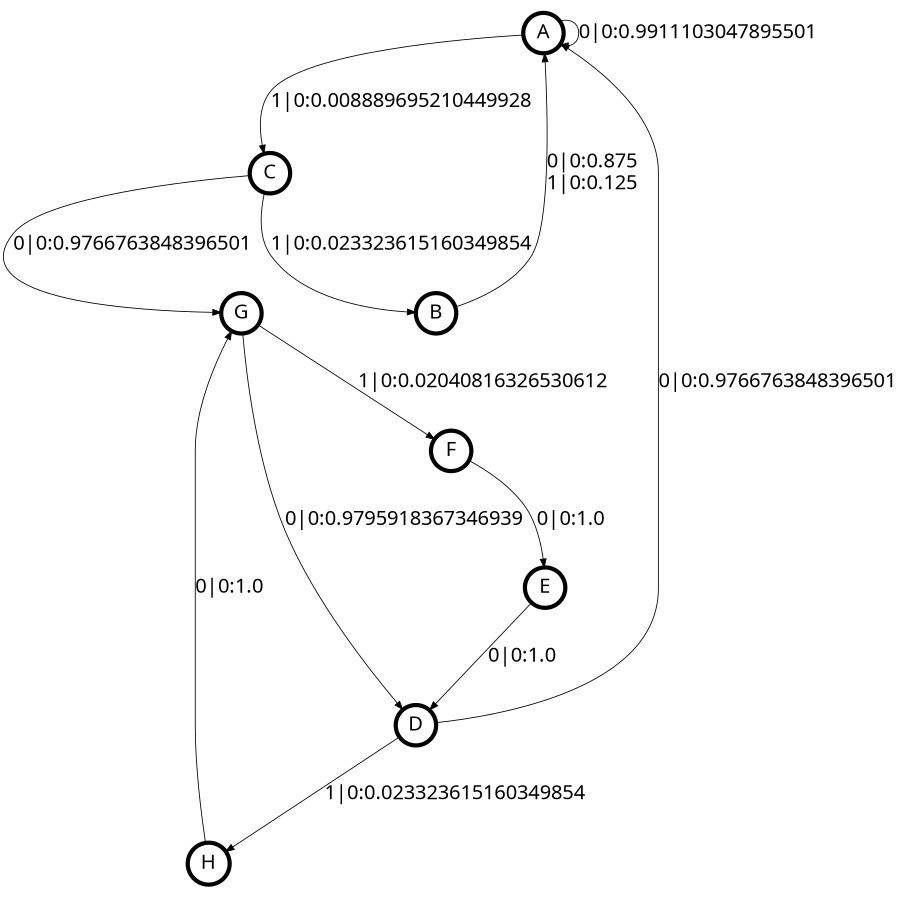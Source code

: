digraph  {
size = "6,8.5";
ratio = "fill";
node
[shape = circle];
node [fontsize = 24];
node [penwidth = 5];
edge [fontsize = 24];
node [fontname = "CMU Serif Roman"];
graph [fontname = "CMU Serif Roman"];
edge [fontname = "CMU Serif Roman"];
A -> A [label = "0|0:0.9911103047895501\l"];
A -> C [label = "1|0:0.008889695210449928\l"];
B -> A [label = "0|0:0.875\l1|0:0.125\l"];
C -> B [label = "1|0:0.023323615160349854\l"];
C -> G [label = "0|0:0.9766763848396501\l"];
D -> A [label = "0|0:0.9766763848396501\l"];
D -> H [label = "1|0:0.023323615160349854\l"];
E -> D [label = "0|0:1.0\l"];
F -> E [label = "0|0:1.0\l"];
G -> D [label = "0|0:0.9795918367346939\l"];
G -> F [label = "1|0:0.02040816326530612\l"];
H -> G [label = "0|0:1.0\l"];
}